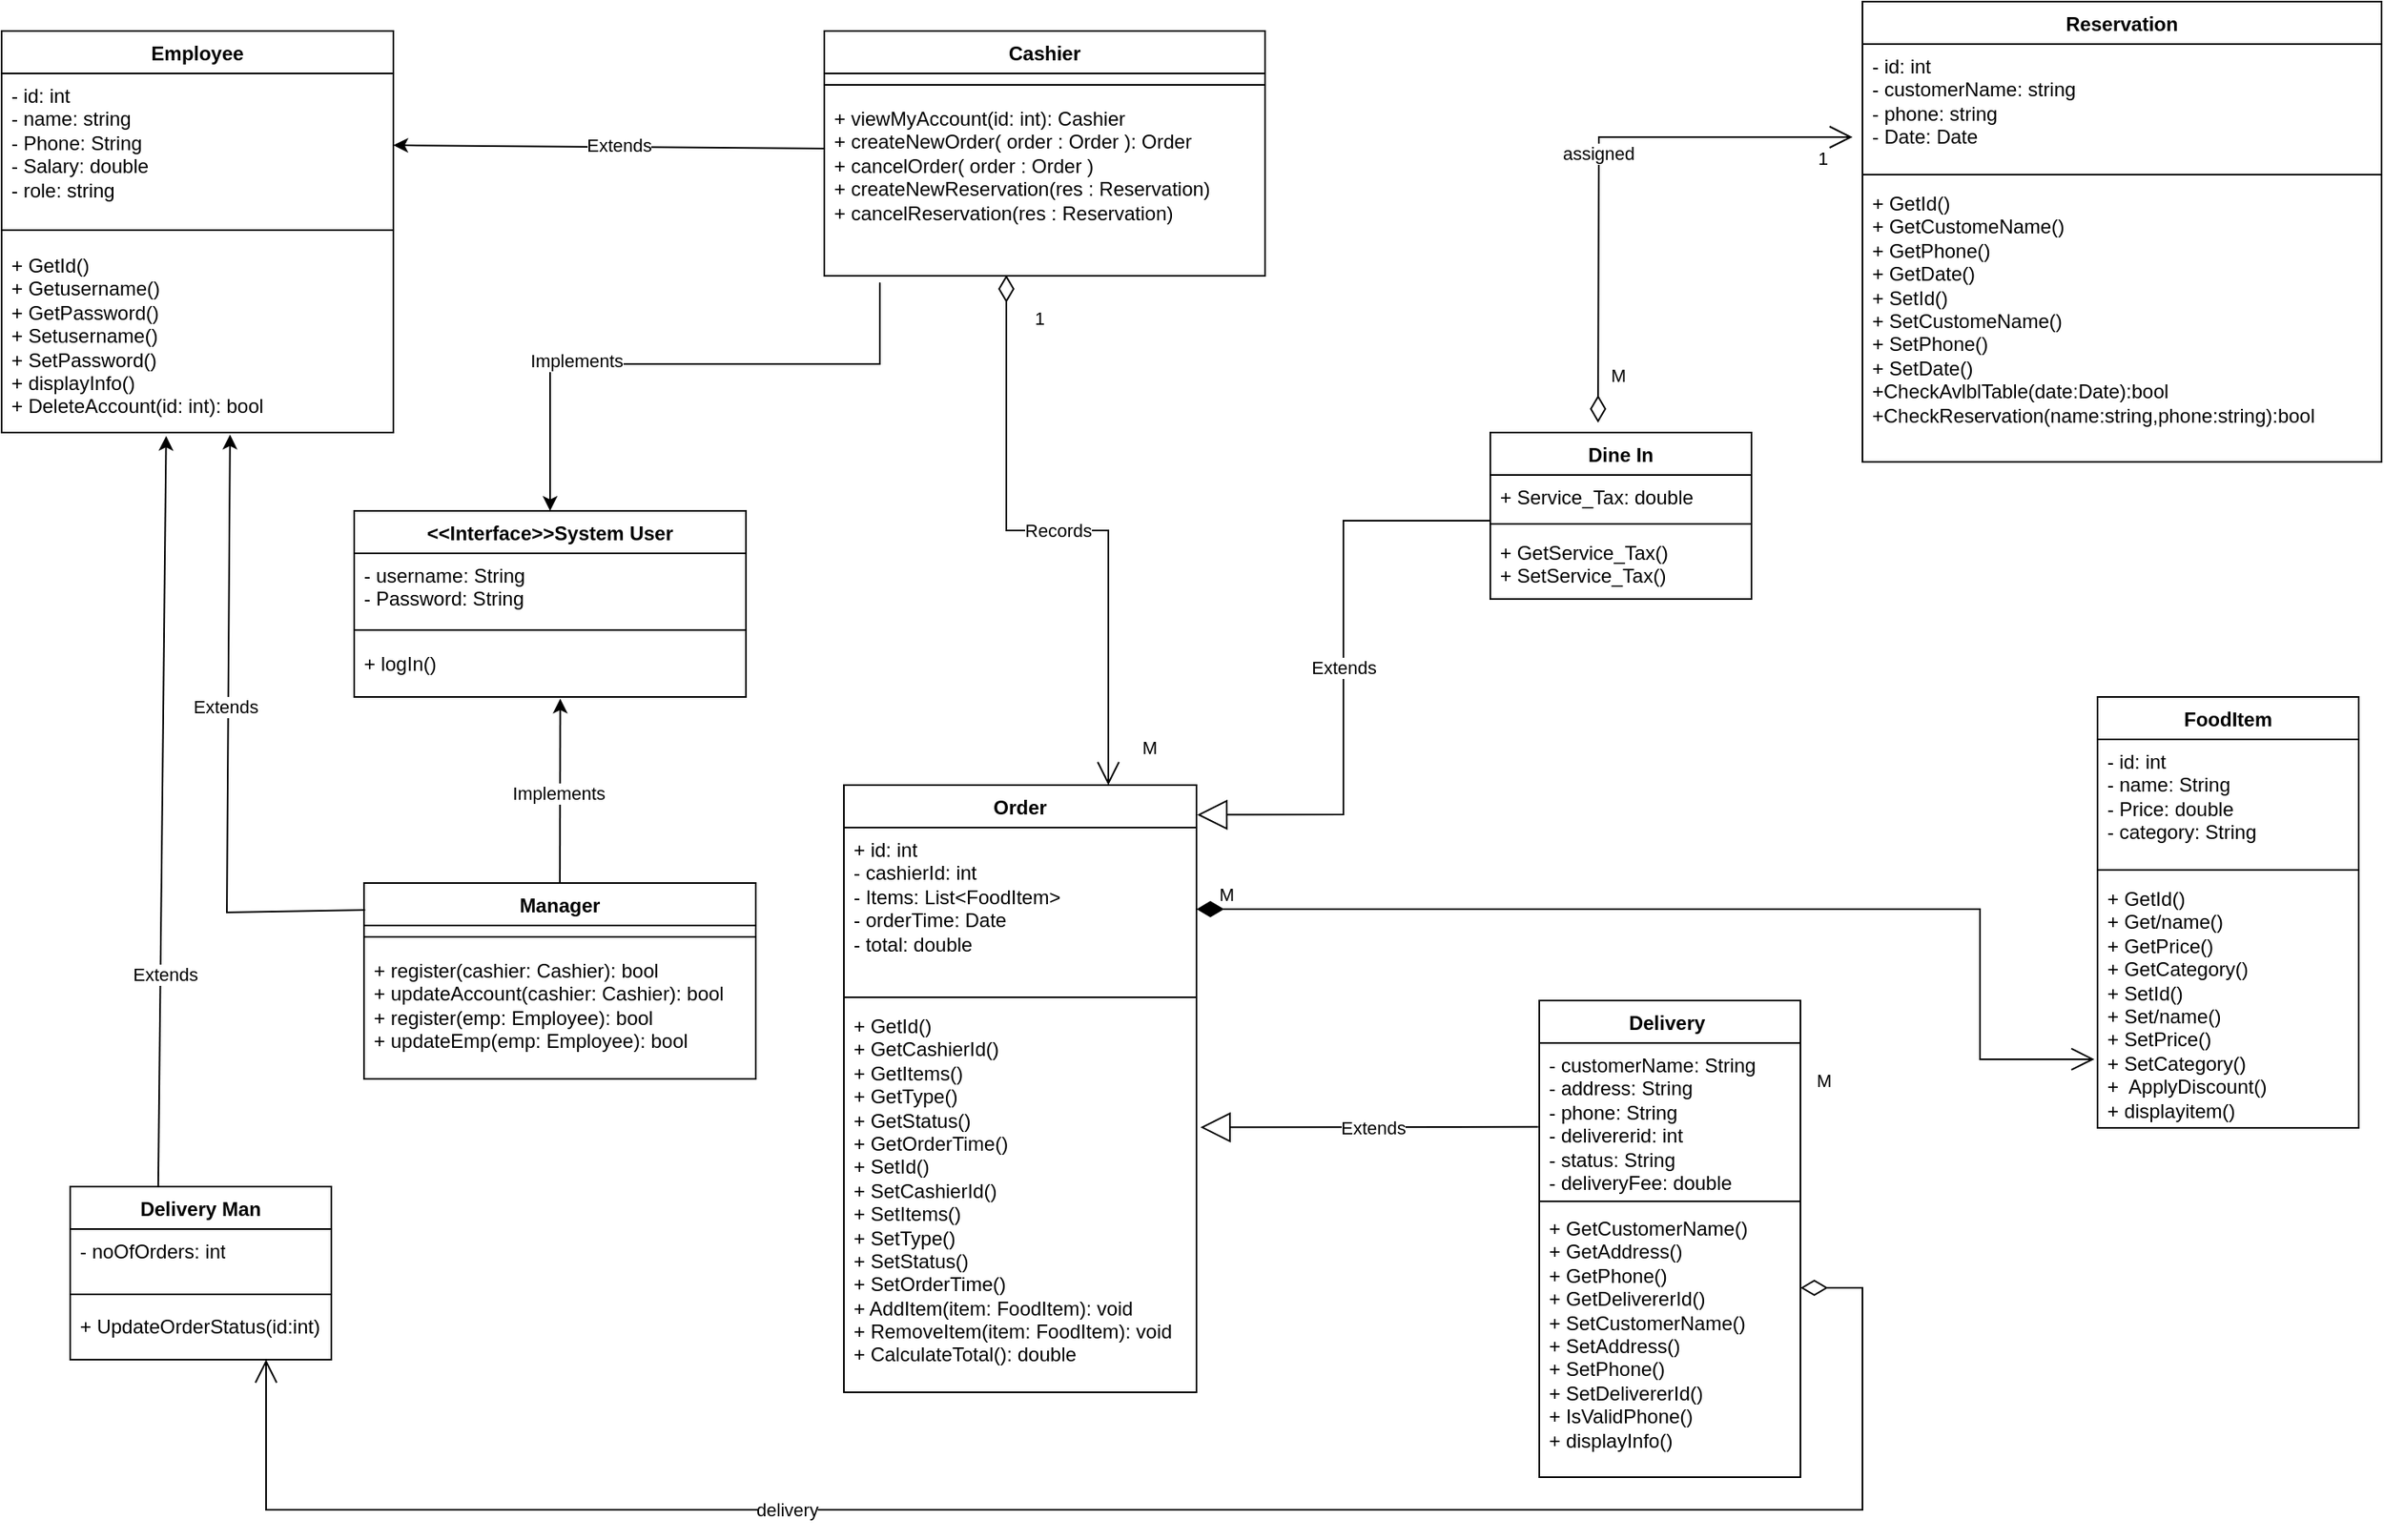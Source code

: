 <mxfile version="22.1.2" type="device">
  <diagram name="Page-1" id="M6A814TzNZhb9Hvma9BZ">
    <mxGraphModel dx="3043" dy="2856" grid="1" gridSize="6" guides="1" tooltips="1" connect="1" arrows="1" fold="1" page="1" pageScale="1" pageWidth="1200" pageHeight="1920" math="0" shadow="0">
      <root>
        <mxCell id="0" />
        <mxCell id="1" parent="0" />
        <mxCell id="RyPP2ot8q_JItX_U_d-H-1" value="Cashier" style="swimlane;fontStyle=1;align=center;verticalAlign=top;childLayout=stackLayout;horizontal=1;startSize=26;horizontalStack=0;resizeParent=1;resizeParentMax=0;resizeLast=0;collapsible=1;marginBottom=0;whiteSpace=wrap;html=1;" parent="1" vertex="1">
          <mxGeometry x="-186" y="-1476" width="270" height="150" as="geometry" />
        </mxCell>
        <mxCell id="RyPP2ot8q_JItX_U_d-H-3" value="" style="line;strokeWidth=1;fillColor=none;align=left;verticalAlign=middle;spacingTop=-1;spacingLeft=3;spacingRight=3;rotatable=0;labelPosition=right;points=[];portConstraint=eastwest;strokeColor=inherit;" parent="RyPP2ot8q_JItX_U_d-H-1" vertex="1">
          <mxGeometry y="26" width="270" height="14" as="geometry" />
        </mxCell>
        <mxCell id="RyPP2ot8q_JItX_U_d-H-4" value="+ viewMyAccount(id: int): Cashier&lt;br&gt;+ createNewOrder( order : Order ): Order&lt;br&gt;+ cancelOrder( order : Order )&lt;br&gt;+ createNewReservation(res : Reservation)&lt;br&gt;+ cancelReservation(res : Reservation)&lt;span style=&quot;background-color: initial;&quot;&gt;&lt;br&gt;&lt;/span&gt;" style="text;strokeColor=none;fillColor=none;align=left;verticalAlign=top;spacingLeft=4;spacingRight=4;overflow=hidden;rotatable=0;points=[[0,0.5],[1,0.5]];portConstraint=eastwest;whiteSpace=wrap;html=1;" parent="RyPP2ot8q_JItX_U_d-H-1" vertex="1">
          <mxGeometry y="40" width="270" height="110" as="geometry" />
        </mxCell>
        <mxCell id="RyPP2ot8q_JItX_U_d-H-13" value="Dine In" style="swimlane;fontStyle=1;align=center;verticalAlign=top;childLayout=stackLayout;horizontal=1;startSize=26;horizontalStack=0;resizeParent=1;resizeParentMax=0;resizeLast=0;collapsible=1;marginBottom=0;whiteSpace=wrap;html=1;" parent="1" vertex="1">
          <mxGeometry x="222" y="-1230" width="160" height="102" as="geometry" />
        </mxCell>
        <mxCell id="RyPP2ot8q_JItX_U_d-H-14" value="+ Service_Tax: double" style="text;strokeColor=none;fillColor=none;align=left;verticalAlign=top;spacingLeft=4;spacingRight=4;overflow=hidden;rotatable=0;points=[[0,0.5],[1,0.5]];portConstraint=eastwest;whiteSpace=wrap;html=1;" parent="RyPP2ot8q_JItX_U_d-H-13" vertex="1">
          <mxGeometry y="26" width="160" height="26" as="geometry" />
        </mxCell>
        <mxCell id="RyPP2ot8q_JItX_U_d-H-15" value="" style="line;strokeWidth=1;fillColor=none;align=left;verticalAlign=middle;spacingTop=-1;spacingLeft=3;spacingRight=3;rotatable=0;labelPosition=right;points=[];portConstraint=eastwest;strokeColor=inherit;" parent="RyPP2ot8q_JItX_U_d-H-13" vertex="1">
          <mxGeometry y="52" width="160" height="8" as="geometry" />
        </mxCell>
        <mxCell id="RyPP2ot8q_JItX_U_d-H-16" value="+ GetService_Tax()&lt;div&gt;+ SetService_Tax()&lt;/div&gt;" style="text;strokeColor=none;fillColor=none;align=left;verticalAlign=top;spacingLeft=4;spacingRight=4;overflow=hidden;rotatable=0;points=[[0,0.5],[1,0.5]];portConstraint=eastwest;whiteSpace=wrap;html=1;" parent="RyPP2ot8q_JItX_U_d-H-13" vertex="1">
          <mxGeometry y="60" width="160" height="42" as="geometry" />
        </mxCell>
        <mxCell id="RyPP2ot8q_JItX_U_d-H-17" value="Reservation" style="swimlane;fontStyle=1;align=center;verticalAlign=top;childLayout=stackLayout;horizontal=1;startSize=26;horizontalStack=0;resizeParent=1;resizeParentMax=0;resizeLast=0;collapsible=1;marginBottom=0;whiteSpace=wrap;html=1;" parent="1" vertex="1">
          <mxGeometry x="450" y="-1494" width="318" height="282" as="geometry" />
        </mxCell>
        <mxCell id="RyPP2ot8q_JItX_U_d-H-18" value="- id: int&lt;div&gt;- customerName: string&lt;/div&gt;&lt;div&gt;- phone: string&lt;br&gt;&lt;/div&gt;&lt;div&gt;- Date: Date&lt;/div&gt;" style="text;strokeColor=none;fillColor=none;align=left;verticalAlign=top;spacingLeft=4;spacingRight=4;overflow=hidden;rotatable=0;points=[[0,0.5],[1,0.5]];portConstraint=eastwest;whiteSpace=wrap;html=1;" parent="RyPP2ot8q_JItX_U_d-H-17" vertex="1">
          <mxGeometry y="26" width="318" height="76" as="geometry" />
        </mxCell>
        <mxCell id="RyPP2ot8q_JItX_U_d-H-19" value="" style="line;strokeWidth=1;fillColor=none;align=left;verticalAlign=middle;spacingTop=-1;spacingLeft=3;spacingRight=3;rotatable=0;labelPosition=right;points=[];portConstraint=eastwest;strokeColor=inherit;" parent="RyPP2ot8q_JItX_U_d-H-17" vertex="1">
          <mxGeometry y="102" width="318" height="8" as="geometry" />
        </mxCell>
        <mxCell id="RyPP2ot8q_JItX_U_d-H-20" value="+ GetId()&lt;div&gt;+ GetCustomeName()&lt;/div&gt;&lt;div&gt;+ GetPhone()&lt;div&gt;+ GetDate()&lt;/div&gt;&lt;/div&gt;&lt;div&gt;+ SetId()&lt;div&gt;+ SetCustomeName()&lt;/div&gt;&lt;div&gt;+ SetPhone()&lt;div&gt;+ SetDate()&lt;/div&gt;&lt;/div&gt;&lt;div&gt;+CheckAvlblTable(date:Date):bool&lt;br&gt;&lt;/div&gt;&lt;/div&gt;&lt;div&gt;+CheckReservation(name:string,phone:string):bool&lt;br&gt;&lt;/div&gt;" style="text;strokeColor=none;fillColor=none;align=left;verticalAlign=top;spacingLeft=4;spacingRight=4;overflow=hidden;rotatable=0;points=[[0,0.5],[1,0.5]];portConstraint=eastwest;whiteSpace=wrap;html=1;" parent="RyPP2ot8q_JItX_U_d-H-17" vertex="1">
          <mxGeometry y="110" width="318" height="172" as="geometry" />
        </mxCell>
        <mxCell id="RyPP2ot8q_JItX_U_d-H-21" value="FoodItem" style="swimlane;fontStyle=1;align=center;verticalAlign=top;childLayout=stackLayout;horizontal=1;startSize=26;horizontalStack=0;resizeParent=1;resizeParentMax=0;resizeLast=0;collapsible=1;marginBottom=0;whiteSpace=wrap;html=1;" parent="1" vertex="1">
          <mxGeometry x="594" y="-1068" width="160" height="264" as="geometry" />
        </mxCell>
        <mxCell id="RyPP2ot8q_JItX_U_d-H-22" value="- id: int&lt;div&gt;- name: String&lt;/div&gt;&lt;div&gt;- Price: double&lt;/div&gt;&lt;div&gt;- category: String&lt;/div&gt;&lt;div&gt;&lt;br&gt;&lt;/div&gt;" style="text;strokeColor=none;fillColor=none;align=left;verticalAlign=top;spacingLeft=4;spacingRight=4;overflow=hidden;rotatable=0;points=[[0,0.5],[1,0.5]];portConstraint=eastwest;whiteSpace=wrap;html=1;" parent="RyPP2ot8q_JItX_U_d-H-21" vertex="1">
          <mxGeometry y="26" width="160" height="76" as="geometry" />
        </mxCell>
        <mxCell id="RyPP2ot8q_JItX_U_d-H-23" value="" style="line;strokeWidth=1;fillColor=none;align=left;verticalAlign=middle;spacingTop=-1;spacingLeft=3;spacingRight=3;rotatable=0;labelPosition=right;points=[];portConstraint=eastwest;strokeColor=inherit;" parent="RyPP2ot8q_JItX_U_d-H-21" vertex="1">
          <mxGeometry y="102" width="160" height="8" as="geometry" />
        </mxCell>
        <mxCell id="RyPP2ot8q_JItX_U_d-H-24" value="+ GetId()&lt;div&gt;+ Get/name()&lt;/div&gt;&lt;div&gt;+ GetPrice()&lt;/div&gt;&lt;div&gt;+ GetCategory()&lt;/div&gt;&lt;div&gt;+ SetId()&lt;div&gt;+ Set/name()&lt;/div&gt;&lt;div&gt;+ SetPrice()&lt;/div&gt;&lt;div&gt;+ SetCategory()&lt;/div&gt;&lt;/div&gt;&lt;div&gt;+&amp;nbsp; ApplyDiscount()&lt;/div&gt;&lt;div&gt;+ displayitem()&lt;/div&gt;" style="text;strokeColor=none;fillColor=none;align=left;verticalAlign=top;spacingLeft=4;spacingRight=4;overflow=hidden;rotatable=0;points=[[0,0.5],[1,0.5]];portConstraint=eastwest;whiteSpace=wrap;html=1;" parent="RyPP2ot8q_JItX_U_d-H-21" vertex="1">
          <mxGeometry y="110" width="160" height="154" as="geometry" />
        </mxCell>
        <mxCell id="RyPP2ot8q_JItX_U_d-H-25" value="Order" style="swimlane;fontStyle=1;align=center;verticalAlign=top;childLayout=stackLayout;horizontal=1;startSize=26;horizontalStack=0;resizeParent=1;resizeParentMax=0;resizeLast=0;collapsible=1;marginBottom=0;whiteSpace=wrap;html=1;" parent="1" vertex="1">
          <mxGeometry x="-174" y="-1014" width="216" height="372" as="geometry" />
        </mxCell>
        <mxCell id="RyPP2ot8q_JItX_U_d-H-26" value="+ id: int&lt;div&gt;- cashierId: int&lt;/div&gt;&lt;div&gt;- Items: List&amp;lt;FoodItem&amp;gt;&lt;/div&gt;&lt;div&gt;&lt;span style=&quot;background-color: initial;&quot;&gt;- orderTime: Date&lt;/span&gt;&lt;br&gt;&lt;/div&gt;&lt;div&gt;&lt;div&gt;- total: double&lt;/div&gt;&lt;/div&gt;" style="text;strokeColor=none;fillColor=none;align=left;verticalAlign=top;spacingLeft=4;spacingRight=4;overflow=hidden;rotatable=0;points=[[0,0.5],[1,0.5]];portConstraint=eastwest;whiteSpace=wrap;html=1;" parent="RyPP2ot8q_JItX_U_d-H-25" vertex="1">
          <mxGeometry y="26" width="216" height="100" as="geometry" />
        </mxCell>
        <mxCell id="RyPP2ot8q_JItX_U_d-H-27" value="" style="line;strokeWidth=1;fillColor=none;align=left;verticalAlign=middle;spacingTop=-1;spacingLeft=3;spacingRight=3;rotatable=0;labelPosition=right;points=[];portConstraint=eastwest;strokeColor=inherit;" parent="RyPP2ot8q_JItX_U_d-H-25" vertex="1">
          <mxGeometry y="126" width="216" height="8" as="geometry" />
        </mxCell>
        <mxCell id="RyPP2ot8q_JItX_U_d-H-28" value="+ GetId()&lt;div&gt;+ GetCashierId()&lt;/div&gt;&lt;div&gt;+ GetItems()&lt;/div&gt;&lt;div&gt;+ GetType()&lt;/div&gt;&lt;div&gt;+ GetStatus()&lt;/div&gt;&lt;div&gt;+ GetOrderTime()&lt;/div&gt;&lt;div&gt;+ SetId()&lt;div&gt;+ SetCashierId()&lt;/div&gt;&lt;div&gt;+ SetItems()&lt;/div&gt;&lt;div&gt;+ SetType()&lt;/div&gt;&lt;div&gt;+ SetStatus()&lt;/div&gt;&lt;div&gt;+ SetOrderTime()&lt;/div&gt;&lt;/div&gt;&lt;div&gt;+ AddItem(item: FoodItem): void&lt;/div&gt;&lt;div&gt;+ RemoveItem(item: FoodItem): void&lt;/div&gt;&lt;div&gt;+ CalculateTotal(): double&lt;/div&gt;" style="text;strokeColor=none;fillColor=none;align=left;verticalAlign=top;spacingLeft=4;spacingRight=4;overflow=hidden;rotatable=0;points=[[0,0.5],[1,0.5]];portConstraint=eastwest;whiteSpace=wrap;html=1;" parent="RyPP2ot8q_JItX_U_d-H-25" vertex="1">
          <mxGeometry y="134" width="216" height="238" as="geometry" />
        </mxCell>
        <mxCell id="RyPP2ot8q_JItX_U_d-H-29" value="Delivery&amp;nbsp;" style="swimlane;fontStyle=1;align=center;verticalAlign=top;childLayout=stackLayout;horizontal=1;startSize=26;horizontalStack=0;resizeParent=1;resizeParentMax=0;resizeLast=0;collapsible=1;marginBottom=0;whiteSpace=wrap;html=1;" parent="1" vertex="1">
          <mxGeometry x="252" y="-882" width="160" height="292" as="geometry" />
        </mxCell>
        <mxCell id="IyaRV1TQ_x8UIVqJWDd7-1" value="- customerName: String&lt;div&gt;- address: String&lt;/div&gt;&lt;div&gt;- phone: String&lt;/div&gt;&lt;div&gt;- delivererid: int&lt;/div&gt;&lt;div&gt;&lt;div&gt;- status: String&lt;/div&gt;&lt;/div&gt;&lt;div&gt;- deliveryFee: double&lt;/div&gt;&lt;div&gt;&lt;br&gt;&lt;/div&gt;" style="text;strokeColor=none;fillColor=none;align=left;verticalAlign=top;spacingLeft=4;spacingRight=4;overflow=hidden;rotatable=0;points=[[0,0.5],[1,0.5]];portConstraint=eastwest;whiteSpace=wrap;html=1;" vertex="1" parent="RyPP2ot8q_JItX_U_d-H-29">
          <mxGeometry y="26" width="160" height="94" as="geometry" />
        </mxCell>
        <mxCell id="RyPP2ot8q_JItX_U_d-H-31" value="" style="line;strokeWidth=1;fillColor=none;align=left;verticalAlign=middle;spacingTop=-1;spacingLeft=3;spacingRight=3;rotatable=0;labelPosition=right;points=[];portConstraint=eastwest;strokeColor=inherit;" parent="RyPP2ot8q_JItX_U_d-H-29" vertex="1">
          <mxGeometry y="120" width="160" height="6" as="geometry" />
        </mxCell>
        <mxCell id="RyPP2ot8q_JItX_U_d-H-32" value="&lt;div&gt;+ GetCustomerName()&lt;/div&gt;&lt;div&gt;+ GetAddress()&lt;/div&gt;&lt;div&gt;+ GetPhone()&lt;/div&gt;&lt;div&gt;+ GetDelivererId()&lt;/div&gt;&lt;div&gt;&lt;div&gt;+ SetCustomerName()&lt;/div&gt;&lt;div&gt;+ SetAddress()&lt;/div&gt;&lt;div&gt;+ SetPhone()&lt;/div&gt;&lt;div&gt;+ SetDelivererId()&lt;/div&gt;&lt;/div&gt;&lt;div&gt;+ IsValidPhone()&lt;/div&gt;&lt;div&gt;+ displayInfo()&lt;/div&gt;" style="text;strokeColor=none;fillColor=none;align=left;verticalAlign=top;spacingLeft=4;spacingRight=4;overflow=hidden;rotatable=0;points=[[0,0.5],[1,0.5]];portConstraint=eastwest;whiteSpace=wrap;html=1;" parent="RyPP2ot8q_JItX_U_d-H-29" vertex="1">
          <mxGeometry y="126" width="160" height="166" as="geometry" />
        </mxCell>
        <mxCell id="RyPP2ot8q_JItX_U_d-H-33" value="Delivery Man" style="swimlane;fontStyle=1;align=center;verticalAlign=top;childLayout=stackLayout;horizontal=1;startSize=26;horizontalStack=0;resizeParent=1;resizeParentMax=0;resizeLast=0;collapsible=1;marginBottom=0;whiteSpace=wrap;html=1;" parent="1" vertex="1">
          <mxGeometry x="-648" y="-768" width="160" height="106" as="geometry" />
        </mxCell>
        <mxCell id="RyPP2ot8q_JItX_U_d-H-34" value="&lt;div&gt;- noOfOrders: int&lt;/div&gt;" style="text;strokeColor=none;fillColor=none;align=left;verticalAlign=top;spacingLeft=4;spacingRight=4;overflow=hidden;rotatable=0;points=[[0,0.5],[1,0.5]];portConstraint=eastwest;whiteSpace=wrap;html=1;" parent="RyPP2ot8q_JItX_U_d-H-33" vertex="1">
          <mxGeometry y="26" width="160" height="34" as="geometry" />
        </mxCell>
        <mxCell id="RyPP2ot8q_JItX_U_d-H-35" value="" style="line;strokeWidth=1;fillColor=none;align=left;verticalAlign=middle;spacingTop=-1;spacingLeft=3;spacingRight=3;rotatable=0;labelPosition=right;points=[];portConstraint=eastwest;strokeColor=inherit;" parent="RyPP2ot8q_JItX_U_d-H-33" vertex="1">
          <mxGeometry y="60" width="160" height="12" as="geometry" />
        </mxCell>
        <mxCell id="IyaRV1TQ_x8UIVqJWDd7-32" value="&lt;div&gt;+ UpdateOrderStatus(id:int)&lt;/div&gt;" style="text;strokeColor=none;fillColor=none;align=left;verticalAlign=top;spacingLeft=4;spacingRight=4;overflow=hidden;rotatable=0;points=[[0,0.5],[1,0.5]];portConstraint=eastwest;whiteSpace=wrap;html=1;" vertex="1" parent="RyPP2ot8q_JItX_U_d-H-33">
          <mxGeometry y="72" width="160" height="34" as="geometry" />
        </mxCell>
        <mxCell id="RyPP2ot8q_JItX_U_d-H-37" value="Records" style="endArrow=open;html=1;endSize=12;startArrow=diamondThin;startSize=14;startFill=0;edgeStyle=orthogonalEdgeStyle;rounded=0;exitX=0.413;exitY=0.996;exitDx=0;exitDy=0;exitPerimeter=0;entryX=0.75;entryY=0;entryDx=0;entryDy=0;" parent="1" source="RyPP2ot8q_JItX_U_d-H-4" target="RyPP2ot8q_JItX_U_d-H-25" edge="1">
          <mxGeometry relative="1" as="geometry">
            <mxPoint x="318" y="-954" as="sourcePoint" />
            <mxPoint x="478" y="-954" as="targetPoint" />
          </mxGeometry>
        </mxCell>
        <mxCell id="RyPP2ot8q_JItX_U_d-H-38" value="1" style="edgeLabel;resizable=0;html=1;align=left;verticalAlign=top;" parent="RyPP2ot8q_JItX_U_d-H-37" connectable="0" vertex="1">
          <mxGeometry x="-1" relative="1" as="geometry">
            <mxPoint x="15" y="13" as="offset" />
          </mxGeometry>
        </mxCell>
        <mxCell id="RyPP2ot8q_JItX_U_d-H-39" value="M" style="edgeLabel;resizable=0;html=1;align=right;verticalAlign=top;" parent="RyPP2ot8q_JItX_U_d-H-37" connectable="0" vertex="1">
          <mxGeometry x="1" relative="1" as="geometry">
            <mxPoint x="30" y="-36" as="offset" />
          </mxGeometry>
        </mxCell>
        <mxCell id="RyPP2ot8q_JItX_U_d-H-40" value="Extends" style="endArrow=block;endSize=16;endFill=0;html=1;rounded=0;entryX=1.002;entryY=0.049;entryDx=0;entryDy=0;entryPerimeter=0;exitX=0;exitY=0.25;exitDx=0;exitDy=0;exitPerimeter=0;" parent="1" source="RyPP2ot8q_JItX_U_d-H-15" target="RyPP2ot8q_JItX_U_d-H-25" edge="1">
          <mxGeometry x="0.001" width="160" relative="1" as="geometry">
            <mxPoint x="318" y="-954" as="sourcePoint" />
            <mxPoint x="478" y="-954" as="targetPoint" />
            <Array as="points">
              <mxPoint x="132" y="-1176" />
              <mxPoint x="132" y="-996" />
            </Array>
            <mxPoint as="offset" />
          </mxGeometry>
        </mxCell>
        <mxCell id="RyPP2ot8q_JItX_U_d-H-41" value="Extends" style="endArrow=block;endSize=16;endFill=0;html=1;rounded=0;entryX=1.011;entryY=0.318;entryDx=0;entryDy=0;entryPerimeter=0;exitX=-0.004;exitY=0.547;exitDx=0;exitDy=0;exitPerimeter=0;" parent="1" source="IyaRV1TQ_x8UIVqJWDd7-1" target="RyPP2ot8q_JItX_U_d-H-28" edge="1">
          <mxGeometry x="-0.021" width="160" relative="1" as="geometry">
            <mxPoint x="318" y="-954" as="sourcePoint" />
            <mxPoint x="478" y="-954" as="targetPoint" />
            <mxPoint as="offset" />
          </mxGeometry>
        </mxCell>
        <mxCell id="RyPP2ot8q_JItX_U_d-H-42" value="M" style="endArrow=open;html=1;endSize=12;startArrow=diamondThin;startSize=14;startFill=1;edgeStyle=orthogonalEdgeStyle;align=left;verticalAlign=bottom;rounded=0;exitX=1;exitY=0.5;exitDx=0;exitDy=0;entryX=-0.012;entryY=0.727;entryDx=0;entryDy=0;entryPerimeter=0;" parent="1" source="RyPP2ot8q_JItX_U_d-H-26" target="RyPP2ot8q_JItX_U_d-H-24" edge="1">
          <mxGeometry x="-0.964" relative="1" as="geometry">
            <mxPoint x="318" y="-1188" as="sourcePoint" />
            <mxPoint x="478" y="-1188" as="targetPoint" />
            <Array as="points">
              <mxPoint x="522" y="-938" />
              <mxPoint x="522" y="-846" />
            </Array>
            <mxPoint as="offset" />
          </mxGeometry>
        </mxCell>
        <mxCell id="RyPP2ot8q_JItX_U_d-H-43" value="delivery" style="endArrow=open;html=1;endSize=12;startArrow=diamondThin;startSize=14;startFill=0;edgeStyle=orthogonalEdgeStyle;rounded=0;exitX=1;exitY=0.5;exitDx=0;exitDy=0;entryX=0.75;entryY=1;entryDx=0;entryDy=0;" parent="1" target="RyPP2ot8q_JItX_U_d-H-33" edge="1">
          <mxGeometry x="0.339" relative="1" as="geometry">
            <mxPoint x="412" y="-706" as="sourcePoint" />
            <mxPoint x="720" y="-972" as="targetPoint" />
            <Array as="points">
              <mxPoint x="450" y="-706" />
              <mxPoint x="450" y="-570" />
              <mxPoint x="-528" y="-570" />
            </Array>
            <mxPoint as="offset" />
          </mxGeometry>
        </mxCell>
        <mxCell id="RyPP2ot8q_JItX_U_d-H-44" value="M" style="edgeLabel;resizable=0;html=1;align=left;verticalAlign=top;" parent="RyPP2ot8q_JItX_U_d-H-43" connectable="0" vertex="1">
          <mxGeometry x="-1" relative="1" as="geometry">
            <mxPoint x="8" y="-140" as="offset" />
          </mxGeometry>
        </mxCell>
        <mxCell id="RyPP2ot8q_JItX_U_d-H-46" value="assigned" style="endArrow=open;html=1;endSize=12;startArrow=diamondThin;startSize=14;startFill=0;edgeStyle=orthogonalEdgeStyle;rounded=0;entryX=-0.019;entryY=0.75;entryDx=0;entryDy=0;entryPerimeter=0;" parent="1" target="RyPP2ot8q_JItX_U_d-H-18" edge="1">
          <mxGeometry relative="1" as="geometry">
            <mxPoint x="288" y="-1236" as="sourcePoint" />
            <mxPoint x="334" y="-1458" as="targetPoint" />
          </mxGeometry>
        </mxCell>
        <mxCell id="RyPP2ot8q_JItX_U_d-H-47" value="M" style="edgeLabel;resizable=0;html=1;align=left;verticalAlign=top;" parent="RyPP2ot8q_JItX_U_d-H-46" connectable="0" vertex="1">
          <mxGeometry x="-1" relative="1" as="geometry">
            <mxPoint x="6" y="-42" as="offset" />
          </mxGeometry>
        </mxCell>
        <mxCell id="RyPP2ot8q_JItX_U_d-H-48" value="1" style="edgeLabel;resizable=0;html=1;align=right;verticalAlign=top;" parent="RyPP2ot8q_JItX_U_d-H-46" connectable="0" vertex="1">
          <mxGeometry x="1" relative="1" as="geometry">
            <mxPoint x="-14" as="offset" />
          </mxGeometry>
        </mxCell>
        <mxCell id="IyaRV1TQ_x8UIVqJWDd7-6" value="Employee" style="swimlane;fontStyle=1;align=center;verticalAlign=top;childLayout=stackLayout;horizontal=1;startSize=26;horizontalStack=0;resizeParent=1;resizeParentMax=0;resizeLast=0;collapsible=1;marginBottom=0;whiteSpace=wrap;html=1;" vertex="1" parent="1">
          <mxGeometry x="-690" y="-1476" width="240" height="246" as="geometry" />
        </mxCell>
        <mxCell id="IyaRV1TQ_x8UIVqJWDd7-7" value="- id: int&lt;div&gt;&lt;div&gt;- name: string&lt;/div&gt;&lt;div&gt;- Phone: String&lt;/div&gt;&lt;/div&gt;&lt;div&gt;&lt;div&gt;- Salary: double&lt;/div&gt;&lt;/div&gt;&lt;div&gt;- role: string&lt;/div&gt;" style="text;strokeColor=none;fillColor=none;align=left;verticalAlign=top;spacingLeft=4;spacingRight=4;overflow=hidden;rotatable=0;points=[[0,0.5],[1,0.5]];portConstraint=eastwest;whiteSpace=wrap;html=1;" vertex="1" parent="IyaRV1TQ_x8UIVqJWDd7-6">
          <mxGeometry y="26" width="240" height="88" as="geometry" />
        </mxCell>
        <mxCell id="IyaRV1TQ_x8UIVqJWDd7-8" value="" style="line;strokeWidth=1;fillColor=none;align=left;verticalAlign=middle;spacingTop=-1;spacingLeft=3;spacingRight=3;rotatable=0;labelPosition=right;points=[];portConstraint=eastwest;strokeColor=inherit;" vertex="1" parent="IyaRV1TQ_x8UIVqJWDd7-6">
          <mxGeometry y="114" width="240" height="16" as="geometry" />
        </mxCell>
        <mxCell id="IyaRV1TQ_x8UIVqJWDd7-9" value="+ GetId()&lt;div&gt;+ Getusername()&lt;/div&gt;&lt;div&gt;+ GetPassword()&lt;/div&gt;&lt;div&gt;&lt;span style=&quot;background-color: initial;&quot;&gt;+ Setusername()&lt;/span&gt;&lt;br&gt;&lt;/div&gt;&lt;div&gt;&lt;span style=&quot;background-color: initial;&quot;&gt;+ SetPassword()&lt;/span&gt;&lt;br&gt;&lt;/div&gt;&lt;div&gt;+ displayInfo()&lt;br&gt;&lt;/div&gt;&lt;div&gt;&lt;span style=&quot;background-color: initial;&quot;&gt;+ DeleteAccount(id: int): bool&lt;/span&gt;&lt;/div&gt;" style="text;strokeColor=none;fillColor=none;align=left;verticalAlign=top;spacingLeft=4;spacingRight=4;overflow=hidden;rotatable=0;points=[[0,0.5],[1,0.5]];portConstraint=eastwest;whiteSpace=wrap;html=1;" vertex="1" parent="IyaRV1TQ_x8UIVqJWDd7-6">
          <mxGeometry y="130" width="240" height="116" as="geometry" />
        </mxCell>
        <mxCell id="IyaRV1TQ_x8UIVqJWDd7-13" value="" style="endArrow=classic;html=1;rounded=0;entryX=1;entryY=0.5;entryDx=0;entryDy=0;" edge="1" parent="1" target="IyaRV1TQ_x8UIVqJWDd7-7">
          <mxGeometry width="50" height="50" relative="1" as="geometry">
            <mxPoint x="-186" y="-1404" as="sourcePoint" />
            <mxPoint x="-244" y="-1398" as="targetPoint" />
          </mxGeometry>
        </mxCell>
        <mxCell id="IyaRV1TQ_x8UIVqJWDd7-14" value="Extends" style="edgeLabel;html=1;align=center;verticalAlign=middle;resizable=0;points=[];" vertex="1" connectable="0" parent="IyaRV1TQ_x8UIVqJWDd7-13">
          <mxGeometry x="-0.046" y="-1" relative="1" as="geometry">
            <mxPoint as="offset" />
          </mxGeometry>
        </mxCell>
        <mxCell id="IyaRV1TQ_x8UIVqJWDd7-15" value="&amp;lt;&amp;lt;Interface&amp;gt;&amp;gt;System User" style="swimlane;fontStyle=1;align=center;verticalAlign=top;childLayout=stackLayout;horizontal=1;startSize=26;horizontalStack=0;resizeParent=1;resizeParentMax=0;resizeLast=0;collapsible=1;marginBottom=0;whiteSpace=wrap;html=1;" vertex="1" parent="1">
          <mxGeometry x="-474" y="-1182" width="240" height="114" as="geometry" />
        </mxCell>
        <mxCell id="IyaRV1TQ_x8UIVqJWDd7-16" value="&lt;span style=&quot;background-color: initial;&quot;&gt;- username: String&lt;/span&gt;&lt;br&gt;&lt;div style=&quot;&quot;&gt;- Password: String&lt;/div&gt;" style="text;strokeColor=none;fillColor=none;align=left;verticalAlign=top;spacingLeft=4;spacingRight=4;overflow=hidden;rotatable=0;points=[[0,0.5],[1,0.5]];portConstraint=eastwest;whiteSpace=wrap;html=1;" vertex="1" parent="IyaRV1TQ_x8UIVqJWDd7-15">
          <mxGeometry y="26" width="240" height="40" as="geometry" />
        </mxCell>
        <mxCell id="IyaRV1TQ_x8UIVqJWDd7-17" value="" style="line;strokeWidth=1;fillColor=none;align=left;verticalAlign=middle;spacingTop=-1;spacingLeft=3;spacingRight=3;rotatable=0;labelPosition=right;points=[];portConstraint=eastwest;strokeColor=inherit;" vertex="1" parent="IyaRV1TQ_x8UIVqJWDd7-15">
          <mxGeometry y="66" width="240" height="14" as="geometry" />
        </mxCell>
        <mxCell id="IyaRV1TQ_x8UIVqJWDd7-18" value="&lt;span style=&quot;background-color: initial;&quot;&gt;+ logIn()&lt;/span&gt;" style="text;strokeColor=none;fillColor=none;align=left;verticalAlign=top;spacingLeft=4;spacingRight=4;overflow=hidden;rotatable=0;points=[[0,0.5],[1,0.5]];portConstraint=eastwest;whiteSpace=wrap;html=1;" vertex="1" parent="IyaRV1TQ_x8UIVqJWDd7-15">
          <mxGeometry y="80" width="240" height="34" as="geometry" />
        </mxCell>
        <mxCell id="IyaRV1TQ_x8UIVqJWDd7-20" value="Manager" style="swimlane;fontStyle=1;align=center;verticalAlign=top;childLayout=stackLayout;horizontal=1;startSize=26;horizontalStack=0;resizeParent=1;resizeParentMax=0;resizeLast=0;collapsible=1;marginBottom=0;whiteSpace=wrap;html=1;" vertex="1" parent="1">
          <mxGeometry x="-468" y="-954" width="240" height="120" as="geometry" />
        </mxCell>
        <mxCell id="IyaRV1TQ_x8UIVqJWDd7-22" value="" style="line;strokeWidth=1;fillColor=none;align=left;verticalAlign=middle;spacingTop=-1;spacingLeft=3;spacingRight=3;rotatable=0;labelPosition=right;points=[];portConstraint=eastwest;strokeColor=inherit;" vertex="1" parent="IyaRV1TQ_x8UIVqJWDd7-20">
          <mxGeometry y="26" width="240" height="14" as="geometry" />
        </mxCell>
        <mxCell id="IyaRV1TQ_x8UIVqJWDd7-23" value="+ register(cashier: Cashier): bool&lt;br&gt;&lt;div&gt;+ updateAccount(cashier: Cashier): bool&lt;/div&gt;&lt;div&gt;+ register(emp: Employee): bool&lt;/div&gt;&lt;div&gt;&lt;div&gt;+ updateEmp(emp: Employee): bool&lt;/div&gt;&lt;/div&gt;&lt;div&gt;&lt;br&gt;&lt;/div&gt;" style="text;strokeColor=none;fillColor=none;align=left;verticalAlign=top;spacingLeft=4;spacingRight=4;overflow=hidden;rotatable=0;points=[[0,0.5],[1,0.5]];portConstraint=eastwest;whiteSpace=wrap;html=1;" vertex="1" parent="IyaRV1TQ_x8UIVqJWDd7-20">
          <mxGeometry y="40" width="240" height="80" as="geometry" />
        </mxCell>
        <mxCell id="IyaRV1TQ_x8UIVqJWDd7-24" value="" style="endArrow=classic;html=1;rounded=0;exitX=0.5;exitY=0;exitDx=0;exitDy=0;entryX=0.526;entryY=1.031;entryDx=0;entryDy=0;entryPerimeter=0;" edge="1" parent="1" source="IyaRV1TQ_x8UIVqJWDd7-20" target="IyaRV1TQ_x8UIVqJWDd7-18">
          <mxGeometry width="50" height="50" relative="1" as="geometry">
            <mxPoint x="-306" y="-976" as="sourcePoint" />
            <mxPoint x="-256" y="-1026" as="targetPoint" />
          </mxGeometry>
        </mxCell>
        <mxCell id="IyaRV1TQ_x8UIVqJWDd7-25" value="Implements" style="edgeLabel;html=1;align=center;verticalAlign=middle;resizable=0;points=[];" vertex="1" connectable="0" parent="IyaRV1TQ_x8UIVqJWDd7-24">
          <mxGeometry x="-0.025" y="1" relative="1" as="geometry">
            <mxPoint as="offset" />
          </mxGeometry>
        </mxCell>
        <mxCell id="IyaRV1TQ_x8UIVqJWDd7-26" value="" style="endArrow=classic;html=1;rounded=0;exitX=0.126;exitY=1.038;exitDx=0;exitDy=0;entryX=0.5;entryY=0;entryDx=0;entryDy=0;exitPerimeter=0;" edge="1" parent="1" source="RyPP2ot8q_JItX_U_d-H-4" target="IyaRV1TQ_x8UIVqJWDd7-15">
          <mxGeometry width="50" height="50" relative="1" as="geometry">
            <mxPoint x="-180" y="-1270" as="sourcePoint" />
            <mxPoint x="-130" y="-1320" as="targetPoint" />
            <Array as="points">
              <mxPoint x="-152" y="-1272" />
              <mxPoint x="-252" y="-1272" />
              <mxPoint x="-354" y="-1272" />
            </Array>
          </mxGeometry>
        </mxCell>
        <mxCell id="IyaRV1TQ_x8UIVqJWDd7-27" value="Implements" style="edgeLabel;html=1;align=center;verticalAlign=middle;resizable=0;points=[];" vertex="1" connectable="0" parent="IyaRV1TQ_x8UIVqJWDd7-26">
          <mxGeometry x="0.381" y="-2" relative="1" as="geometry">
            <mxPoint as="offset" />
          </mxGeometry>
        </mxCell>
        <mxCell id="IyaRV1TQ_x8UIVqJWDd7-28" value="" style="endArrow=classic;html=1;rounded=0;exitX=0.003;exitY=0.137;exitDx=0;exitDy=0;entryX=0.583;entryY=1.011;entryDx=0;entryDy=0;entryPerimeter=0;exitPerimeter=0;" edge="1" parent="1" source="IyaRV1TQ_x8UIVqJWDd7-20" target="IyaRV1TQ_x8UIVqJWDd7-9">
          <mxGeometry width="50" height="50" relative="1" as="geometry">
            <mxPoint x="-270" y="-1024" as="sourcePoint" />
            <mxPoint x="-220" y="-1074" as="targetPoint" />
            <Array as="points">
              <mxPoint x="-552" y="-936" />
            </Array>
          </mxGeometry>
        </mxCell>
        <mxCell id="IyaRV1TQ_x8UIVqJWDd7-29" value="Extends" style="edgeLabel;html=1;align=center;verticalAlign=middle;resizable=0;points=[];" vertex="1" connectable="0" parent="IyaRV1TQ_x8UIVqJWDd7-28">
          <mxGeometry x="0.118" y="2" relative="1" as="geometry">
            <mxPoint as="offset" />
          </mxGeometry>
        </mxCell>
        <mxCell id="IyaRV1TQ_x8UIVqJWDd7-30" value="" style="endArrow=classic;html=1;rounded=0;exitX=0.337;exitY=0;exitDx=0;exitDy=0;exitPerimeter=0;entryX=0.42;entryY=1.018;entryDx=0;entryDy=0;entryPerimeter=0;" edge="1" parent="1" source="RyPP2ot8q_JItX_U_d-H-33" target="IyaRV1TQ_x8UIVqJWDd7-9">
          <mxGeometry width="50" height="50" relative="1" as="geometry">
            <mxPoint x="-594" y="-778" as="sourcePoint" />
            <mxPoint x="-594" y="-1248" as="targetPoint" />
          </mxGeometry>
        </mxCell>
        <mxCell id="IyaRV1TQ_x8UIVqJWDd7-31" value="Extends" style="edgeLabel;html=1;align=center;verticalAlign=middle;resizable=0;points=[];" vertex="1" connectable="0" parent="IyaRV1TQ_x8UIVqJWDd7-30">
          <mxGeometry x="-0.435" y="-2" relative="1" as="geometry">
            <mxPoint as="offset" />
          </mxGeometry>
        </mxCell>
      </root>
    </mxGraphModel>
  </diagram>
</mxfile>
